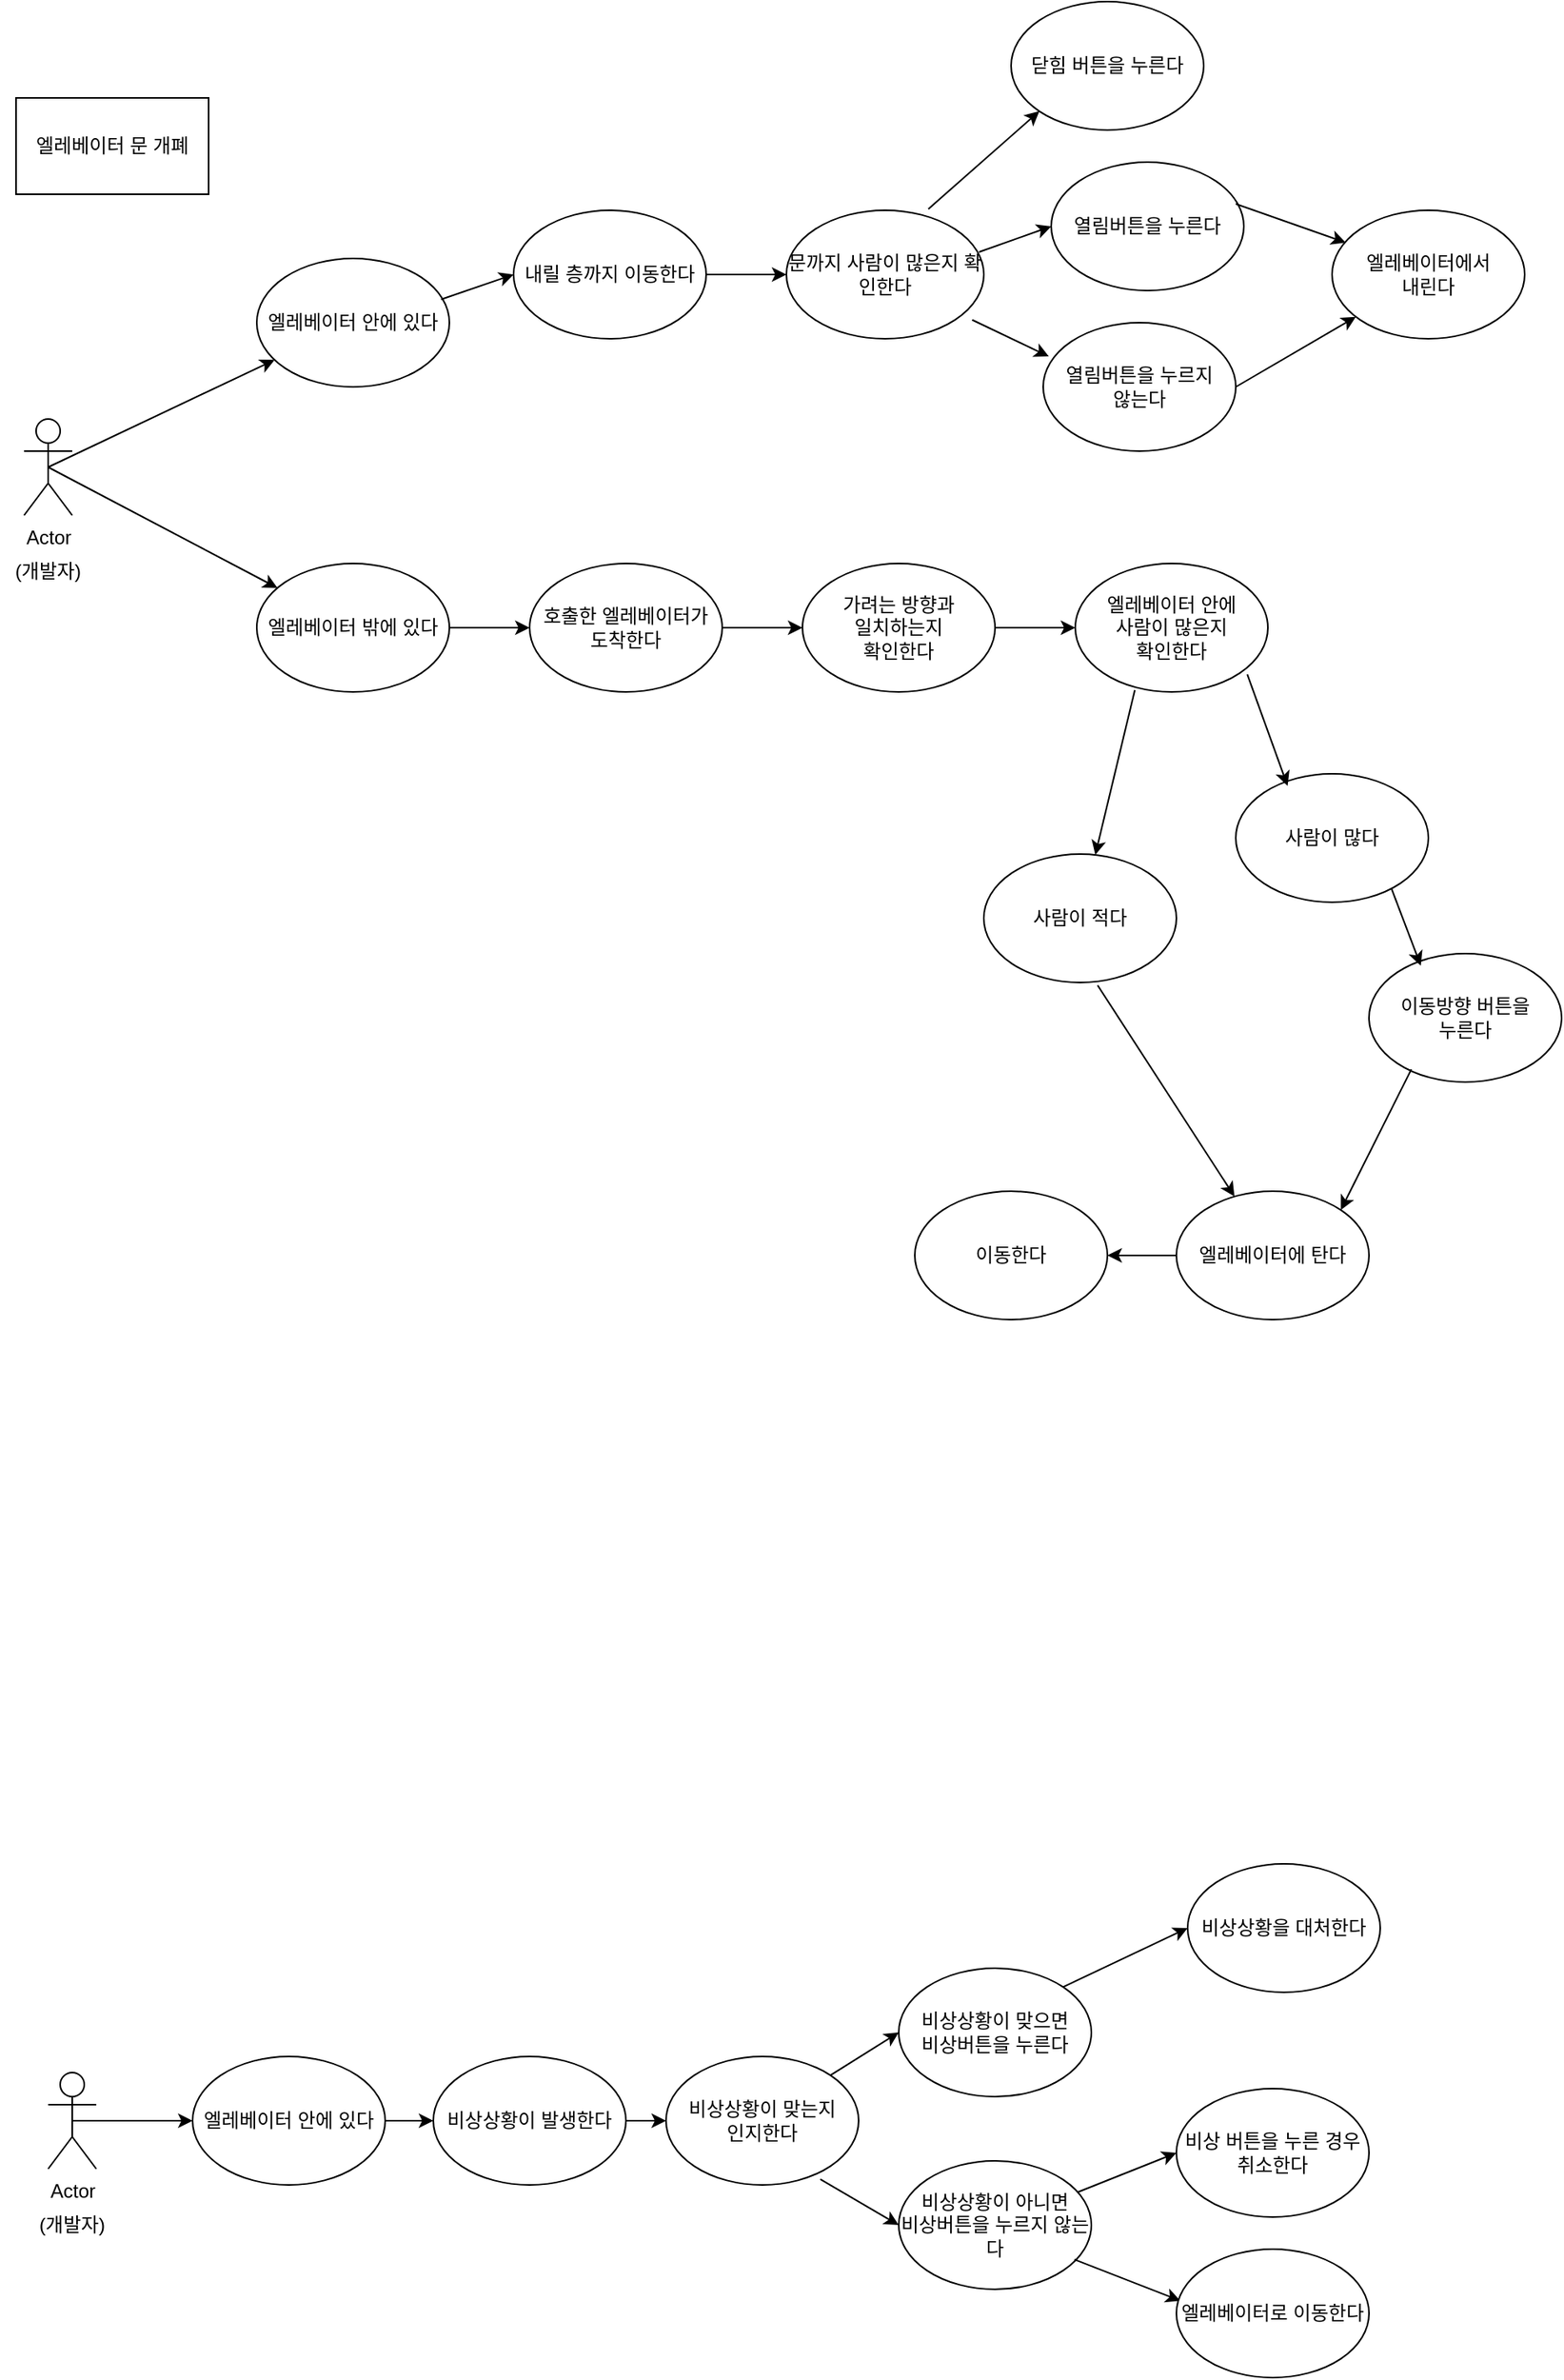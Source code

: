 <mxfile version="22.0.4" type="github">
  <diagram name="Page-1" id="e7e014a7-5840-1c2e-5031-d8a46d1fe8dd">
    <mxGraphModel dx="1663" dy="860" grid="1" gridSize="10" guides="1" tooltips="1" connect="1" arrows="1" fold="1" page="1" pageScale="1" pageWidth="1169" pageHeight="826" background="none" math="0" shadow="0">
      <root>
        <mxCell id="0" />
        <mxCell id="1" parent="0" />
        <mxCell id="N2p3bIvcnTL4cby7roMs-41" value="Actor" style="shape=umlActor;verticalLabelPosition=bottom;verticalAlign=top;html=1;outlineConnect=0;" vertex="1" parent="1">
          <mxGeometry x="65" y="1060" width="30" height="60" as="geometry" />
        </mxCell>
        <mxCell id="N2p3bIvcnTL4cby7roMs-42" value="" style="endArrow=classic;html=1;rounded=0;exitX=0.5;exitY=0.5;exitDx=0;exitDy=0;exitPerimeter=0;" edge="1" parent="1" target="N2p3bIvcnTL4cby7roMs-47" source="N2p3bIvcnTL4cby7roMs-41">
          <mxGeometry width="50" height="50" relative="1" as="geometry">
            <mxPoint x="165" y="1140" as="sourcePoint" />
            <mxPoint x="260" y="1030" as="targetPoint" />
          </mxGeometry>
        </mxCell>
        <mxCell id="N2p3bIvcnTL4cby7roMs-43" value="(개발자)" style="text;html=1;strokeColor=none;fillColor=none;align=center;verticalAlign=middle;whiteSpace=wrap;rounded=0;" vertex="1" parent="1">
          <mxGeometry x="50" y="1140" width="60" height="30" as="geometry" />
        </mxCell>
        <mxCell id="N2p3bIvcnTL4cby7roMs-44" value="" style="endArrow=classic;html=1;rounded=0;exitX=0.5;exitY=0.5;exitDx=0;exitDy=0;exitPerimeter=0;" edge="1" parent="1" target="N2p3bIvcnTL4cby7roMs-46" source="N2p3bIvcnTL4cby7roMs-41">
          <mxGeometry width="50" height="50" relative="1" as="geometry">
            <mxPoint x="95" y="1103" as="sourcePoint" />
            <mxPoint x="230" y="1270" as="targetPoint" />
          </mxGeometry>
        </mxCell>
        <mxCell id="N2p3bIvcnTL4cby7roMs-45" value="엘레베이터 문 개폐" style="rounded=0;whiteSpace=wrap;html=1;" vertex="1" parent="1">
          <mxGeometry x="60" y="860" width="120" height="60" as="geometry" />
        </mxCell>
        <mxCell id="N2p3bIvcnTL4cby7roMs-46" value="엘레베이터 밖에 있다" style="ellipse;whiteSpace=wrap;html=1;" vertex="1" parent="1">
          <mxGeometry x="210" y="1150" width="120" height="80" as="geometry" />
        </mxCell>
        <mxCell id="N2p3bIvcnTL4cby7roMs-47" value="엘레베이터 안에 있다" style="ellipse;whiteSpace=wrap;html=1;" vertex="1" parent="1">
          <mxGeometry x="210" y="960" width="120" height="80" as="geometry" />
        </mxCell>
        <mxCell id="N2p3bIvcnTL4cby7roMs-48" value="" style="endArrow=classic;html=1;rounded=0;exitX=0.957;exitY=0.319;exitDx=0;exitDy=0;exitPerimeter=0;entryX=0;entryY=0.5;entryDx=0;entryDy=0;" edge="1" parent="1" target="N2p3bIvcnTL4cby7roMs-49" source="N2p3bIvcnTL4cby7roMs-47">
          <mxGeometry width="50" height="50" relative="1" as="geometry">
            <mxPoint x="350" y="980" as="sourcePoint" />
            <mxPoint x="570" y="960" as="targetPoint" />
          </mxGeometry>
        </mxCell>
        <mxCell id="N2p3bIvcnTL4cby7roMs-49" value="내릴 층까지 이동한다" style="ellipse;whiteSpace=wrap;html=1;" vertex="1" parent="1">
          <mxGeometry x="370" y="930" width="120" height="80" as="geometry" />
        </mxCell>
        <mxCell id="N2p3bIvcnTL4cby7roMs-50" value="" style="endArrow=classic;html=1;rounded=0;exitX=1;exitY=0.5;exitDx=0;exitDy=0;entryX=0;entryY=0.5;entryDx=0;entryDy=0;" edge="1" parent="1" target="N2p3bIvcnTL4cby7roMs-51" source="N2p3bIvcnTL4cby7roMs-49">
          <mxGeometry width="50" height="50" relative="1" as="geometry">
            <mxPoint x="502" y="986" as="sourcePoint" />
            <mxPoint x="747" y="960" as="targetPoint" />
          </mxGeometry>
        </mxCell>
        <mxCell id="N2p3bIvcnTL4cby7roMs-51" value="문까지 사람이 많은지 확인한다" style="ellipse;whiteSpace=wrap;html=1;" vertex="1" parent="1">
          <mxGeometry x="540" y="930" width="123" height="80" as="geometry" />
        </mxCell>
        <mxCell id="N2p3bIvcnTL4cby7roMs-52" value="" style="endArrow=classic;html=1;rounded=0;exitX=0.957;exitY=0.319;exitDx=0;exitDy=0;exitPerimeter=0;entryX=0;entryY=0.5;entryDx=0;entryDy=0;" edge="1" parent="1" target="N2p3bIvcnTL4cby7roMs-53">
          <mxGeometry width="50" height="50" relative="1" as="geometry">
            <mxPoint x="660" y="956" as="sourcePoint" />
            <mxPoint x="905" y="930" as="targetPoint" />
          </mxGeometry>
        </mxCell>
        <mxCell id="N2p3bIvcnTL4cby7roMs-53" value="열림버튼을 누른다" style="ellipse;whiteSpace=wrap;html=1;" vertex="1" parent="1">
          <mxGeometry x="705" y="900" width="120" height="80" as="geometry" />
        </mxCell>
        <mxCell id="N2p3bIvcnTL4cby7roMs-55" value="" style="endArrow=classic;html=1;rounded=0;exitX=0.957;exitY=0.319;exitDx=0;exitDy=0;exitPerimeter=0;entryX=0.071;entryY=0.251;entryDx=0;entryDy=0;entryPerimeter=0;" edge="1" parent="1" target="N2p3bIvcnTL4cby7roMs-56">
          <mxGeometry width="50" height="50" relative="1" as="geometry">
            <mxPoint x="820" y="926" as="sourcePoint" />
            <mxPoint x="1065" y="900" as="targetPoint" />
          </mxGeometry>
        </mxCell>
        <mxCell id="N2p3bIvcnTL4cby7roMs-56" value="엘레베이터에서&lt;br&gt;내린다" style="ellipse;whiteSpace=wrap;html=1;" vertex="1" parent="1">
          <mxGeometry x="880" y="930" width="120" height="80" as="geometry" />
        </mxCell>
        <mxCell id="N2p3bIvcnTL4cby7roMs-57" value="" style="endArrow=classic;html=1;rounded=0;entryX=0.029;entryY=0.263;entryDx=0;entryDy=0;exitX=0.941;exitY=0.853;exitDx=0;exitDy=0;entryPerimeter=0;exitPerimeter=0;" edge="1" parent="1" target="N2p3bIvcnTL4cby7roMs-58" source="N2p3bIvcnTL4cby7roMs-51">
          <mxGeometry width="50" height="50" relative="1" as="geometry">
            <mxPoint x="644.809" y="1008.399" as="sourcePoint" />
            <mxPoint x="905" y="1030" as="targetPoint" />
          </mxGeometry>
        </mxCell>
        <mxCell id="N2p3bIvcnTL4cby7roMs-58" value="열림버튼을 누르지 &lt;br&gt;않는다" style="ellipse;whiteSpace=wrap;html=1;" vertex="1" parent="1">
          <mxGeometry x="700" y="1000" width="120" height="80" as="geometry" />
        </mxCell>
        <mxCell id="N2p3bIvcnTL4cby7roMs-59" value="" style="endArrow=classic;html=1;rounded=0;exitX=1;exitY=0.5;exitDx=0;exitDy=0;" edge="1" parent="1" source="N2p3bIvcnTL4cby7roMs-58" target="N2p3bIvcnTL4cby7roMs-56">
          <mxGeometry width="50" height="50" relative="1" as="geometry">
            <mxPoint x="830" y="936" as="sourcePoint" />
            <mxPoint x="920" y="960" as="targetPoint" />
          </mxGeometry>
        </mxCell>
        <mxCell id="N2p3bIvcnTL4cby7roMs-60" value="" style="endArrow=classic;html=1;rounded=0;entryX=0;entryY=1;entryDx=0;entryDy=0;exitX=0.719;exitY=-0.01;exitDx=0;exitDy=0;exitPerimeter=0;" edge="1" parent="1" target="N2p3bIvcnTL4cby7roMs-61" source="N2p3bIvcnTL4cby7roMs-51">
          <mxGeometry width="50" height="50" relative="1" as="geometry">
            <mxPoint x="618" y="926" as="sourcePoint" />
            <mxPoint x="663" y="906" as="targetPoint" />
          </mxGeometry>
        </mxCell>
        <mxCell id="N2p3bIvcnTL4cby7roMs-61" value="닫힘 버튼을 누른다" style="ellipse;whiteSpace=wrap;html=1;" vertex="1" parent="1">
          <mxGeometry x="680" y="800" width="120" height="80" as="geometry" />
        </mxCell>
        <mxCell id="N2p3bIvcnTL4cby7roMs-62" value="" style="endArrow=classic;html=1;rounded=0;exitX=1;exitY=0.5;exitDx=0;exitDy=0;entryX=0;entryY=0.5;entryDx=0;entryDy=0;" edge="1" parent="1" target="N2p3bIvcnTL4cby7roMs-63" source="N2p3bIvcnTL4cby7roMs-46">
          <mxGeometry width="50" height="50" relative="1" as="geometry">
            <mxPoint x="350" y="1207" as="sourcePoint" />
            <mxPoint x="595" y="1181" as="targetPoint" />
          </mxGeometry>
        </mxCell>
        <mxCell id="N2p3bIvcnTL4cby7roMs-63" value="호출한 엘레베이터가&lt;br&gt;도착한다" style="ellipse;whiteSpace=wrap;html=1;" vertex="1" parent="1">
          <mxGeometry x="380" y="1150" width="120" height="80" as="geometry" />
        </mxCell>
        <mxCell id="N2p3bIvcnTL4cby7roMs-64" value="" style="endArrow=classic;html=1;rounded=0;entryX=0;entryY=0.5;entryDx=0;entryDy=0;exitX=1;exitY=0.5;exitDx=0;exitDy=0;" edge="1" parent="1" target="N2p3bIvcnTL4cby7roMs-65" source="N2p3bIvcnTL4cby7roMs-63">
          <mxGeometry width="50" height="50" relative="1" as="geometry">
            <mxPoint x="510" y="1191" as="sourcePoint" />
            <mxPoint x="774" y="1181" as="targetPoint" />
          </mxGeometry>
        </mxCell>
        <mxCell id="N2p3bIvcnTL4cby7roMs-65" value="가려는 방향과 &lt;br&gt;일치하는지&lt;br&gt;확인한다" style="ellipse;whiteSpace=wrap;html=1;" vertex="1" parent="1">
          <mxGeometry x="550" y="1150" width="120" height="80" as="geometry" />
        </mxCell>
        <mxCell id="N2p3bIvcnTL4cby7roMs-67" value="" style="endArrow=classic;html=1;rounded=0;entryX=0;entryY=0.5;entryDx=0;entryDy=0;exitX=1;exitY=0.5;exitDx=0;exitDy=0;" edge="1" parent="1" target="N2p3bIvcnTL4cby7roMs-68" source="N2p3bIvcnTL4cby7roMs-65">
          <mxGeometry width="50" height="50" relative="1" as="geometry">
            <mxPoint x="694" y="1190" as="sourcePoint" />
            <mxPoint x="953" y="1180" as="targetPoint" />
          </mxGeometry>
        </mxCell>
        <mxCell id="N2p3bIvcnTL4cby7roMs-68" value="엘레베이터 안에 &lt;br&gt;사람이 많은지 &lt;br&gt;확인한다" style="ellipse;whiteSpace=wrap;html=1;" vertex="1" parent="1">
          <mxGeometry x="720" y="1150" width="120" height="80" as="geometry" />
        </mxCell>
        <mxCell id="N2p3bIvcnTL4cby7roMs-69" value="사람이 적다" style="ellipse;whiteSpace=wrap;html=1;" vertex="1" parent="1">
          <mxGeometry x="663" y="1331" width="120" height="80" as="geometry" />
        </mxCell>
        <mxCell id="N2p3bIvcnTL4cby7roMs-70" value="사람이 많다" style="ellipse;whiteSpace=wrap;html=1;" vertex="1" parent="1">
          <mxGeometry x="820" y="1281" width="120" height="80" as="geometry" />
        </mxCell>
        <mxCell id="N2p3bIvcnTL4cby7roMs-72" value="" style="endArrow=classic;html=1;rounded=0;exitX=0.309;exitY=0.986;exitDx=0;exitDy=0;exitPerimeter=0;" edge="1" parent="1" source="N2p3bIvcnTL4cby7roMs-68" target="N2p3bIvcnTL4cby7roMs-69">
          <mxGeometry width="50" height="50" relative="1" as="geometry">
            <mxPoint x="680" y="1200" as="sourcePoint" />
            <mxPoint x="730" y="1200" as="targetPoint" />
          </mxGeometry>
        </mxCell>
        <mxCell id="N2p3bIvcnTL4cby7roMs-73" value="" style="endArrow=classic;html=1;rounded=0;exitX=0.893;exitY=0.863;exitDx=0;exitDy=0;exitPerimeter=0;entryX=0.269;entryY=0.094;entryDx=0;entryDy=0;entryPerimeter=0;" edge="1" parent="1" source="N2p3bIvcnTL4cby7roMs-68" target="N2p3bIvcnTL4cby7roMs-70">
          <mxGeometry width="50" height="50" relative="1" as="geometry">
            <mxPoint x="767" y="1239" as="sourcePoint" />
            <mxPoint x="742" y="1341" as="targetPoint" />
          </mxGeometry>
        </mxCell>
        <mxCell id="N2p3bIvcnTL4cby7roMs-74" value="이동방향 버튼을&lt;br&gt;누른다" style="ellipse;whiteSpace=wrap;html=1;" vertex="1" parent="1">
          <mxGeometry x="903" y="1393" width="120" height="80" as="geometry" />
        </mxCell>
        <mxCell id="N2p3bIvcnTL4cby7roMs-75" value="" style="endArrow=classic;html=1;rounded=0;exitX=0.809;exitY=0.896;exitDx=0;exitDy=0;exitPerimeter=0;entryX=0.269;entryY=0.094;entryDx=0;entryDy=0;entryPerimeter=0;" edge="1" parent="1" target="N2p3bIvcnTL4cby7roMs-74" source="N2p3bIvcnTL4cby7roMs-70">
          <mxGeometry width="50" height="50" relative="1" as="geometry">
            <mxPoint x="950" y="1341" as="sourcePoint" />
            <mxPoint x="865" y="1463" as="targetPoint" />
          </mxGeometry>
        </mxCell>
        <mxCell id="N2p3bIvcnTL4cby7roMs-76" value="엘레베이터에 탄다" style="ellipse;whiteSpace=wrap;html=1;" vertex="1" parent="1">
          <mxGeometry x="783" y="1541" width="120" height="80" as="geometry" />
        </mxCell>
        <mxCell id="N2p3bIvcnTL4cby7roMs-77" value="" style="endArrow=classic;html=1;rounded=0;exitX=0.591;exitY=1.022;exitDx=0;exitDy=0;exitPerimeter=0;" edge="1" parent="1" target="N2p3bIvcnTL4cby7roMs-76" source="N2p3bIvcnTL4cby7roMs-69">
          <mxGeometry width="50" height="50" relative="1" as="geometry">
            <mxPoint x="794" y="1331" as="sourcePoint" />
            <mxPoint x="767" y="1302" as="targetPoint" />
          </mxGeometry>
        </mxCell>
        <mxCell id="N2p3bIvcnTL4cby7roMs-78" value="" style="endArrow=classic;html=1;rounded=0;exitX=0.22;exitY=0.901;exitDx=0;exitDy=0;exitPerimeter=0;entryX=1;entryY=0;entryDx=0;entryDy=0;" edge="1" parent="1" source="N2p3bIvcnTL4cby7roMs-74" target="N2p3bIvcnTL4cby7roMs-76">
          <mxGeometry width="50" height="50" relative="1" as="geometry">
            <mxPoint x="1005" y="1461" as="sourcePoint" />
            <mxPoint x="980" y="1564" as="targetPoint" />
          </mxGeometry>
        </mxCell>
        <mxCell id="N2p3bIvcnTL4cby7roMs-79" value="이동한다" style="ellipse;whiteSpace=wrap;html=1;" vertex="1" parent="1">
          <mxGeometry x="620" y="1541" width="120" height="80" as="geometry" />
        </mxCell>
        <mxCell id="N2p3bIvcnTL4cby7roMs-80" value="" style="endArrow=classic;html=1;rounded=0;exitX=0;exitY=0.5;exitDx=0;exitDy=0;entryX=1;entryY=0.5;entryDx=0;entryDy=0;" edge="1" parent="1" source="N2p3bIvcnTL4cby7roMs-76" target="N2p3bIvcnTL4cby7roMs-79">
          <mxGeometry width="50" height="50" relative="1" as="geometry">
            <mxPoint x="754" y="1563" as="sourcePoint" />
            <mxPoint x="740" y="1471" as="targetPoint" />
          </mxGeometry>
        </mxCell>
        <mxCell id="N2p3bIvcnTL4cby7roMs-84" value="Actor" style="shape=umlActor;verticalLabelPosition=bottom;verticalAlign=top;html=1;outlineConnect=0;" vertex="1" parent="1">
          <mxGeometry x="80" y="2090" width="30" height="60" as="geometry" />
        </mxCell>
        <mxCell id="N2p3bIvcnTL4cby7roMs-85" value="(개발자)" style="text;html=1;strokeColor=none;fillColor=none;align=center;verticalAlign=middle;whiteSpace=wrap;rounded=0;" vertex="1" parent="1">
          <mxGeometry x="65" y="2170" width="60" height="30" as="geometry" />
        </mxCell>
        <mxCell id="N2p3bIvcnTL4cby7roMs-86" value="" style="endArrow=classic;html=1;rounded=0;exitX=1;exitY=0.5;exitDx=0;exitDy=0;entryX=0;entryY=0.5;entryDx=0;entryDy=0;" edge="1" parent="1" target="N2p3bIvcnTL4cby7roMs-89" source="N2p3bIvcnTL4cby7roMs-91">
          <mxGeometry width="50" height="50" relative="1" as="geometry">
            <mxPoint x="280" y="2130" as="sourcePoint" />
            <mxPoint x="460" y="2070" as="targetPoint" />
          </mxGeometry>
        </mxCell>
        <mxCell id="N2p3bIvcnTL4cby7roMs-87" value="" style="endArrow=classic;html=1;rounded=0;exitX=1;exitY=0.5;exitDx=0;exitDy=0;entryX=0;entryY=0.5;entryDx=0;entryDy=0;" edge="1" parent="1" target="N2p3bIvcnTL4cby7roMs-88" source="N2p3bIvcnTL4cby7roMs-89">
          <mxGeometry width="50" height="50" relative="1" as="geometry">
            <mxPoint x="489.4" y="2130" as="sourcePoint" />
            <mxPoint x="630" y="2300.48" as="targetPoint" />
            <Array as="points">
              <mxPoint x="450" y="2120" />
            </Array>
          </mxGeometry>
        </mxCell>
        <mxCell id="N2p3bIvcnTL4cby7roMs-88" value="비상상황이 맞는지 &lt;br&gt;인지한다" style="ellipse;whiteSpace=wrap;html=1;" vertex="1" parent="1">
          <mxGeometry x="465" y="2080" width="120" height="80" as="geometry" />
        </mxCell>
        <mxCell id="N2p3bIvcnTL4cby7roMs-89" value="비상상황이 발생한다" style="ellipse;whiteSpace=wrap;html=1;" vertex="1" parent="1">
          <mxGeometry x="320" y="2080" width="120" height="80" as="geometry" />
        </mxCell>
        <mxCell id="N2p3bIvcnTL4cby7roMs-90" value="" style="endArrow=classic;html=1;rounded=0;exitX=0.5;exitY=0.5;exitDx=0;exitDy=0;exitPerimeter=0;" edge="1" parent="1" target="N2p3bIvcnTL4cby7roMs-91" source="N2p3bIvcnTL4cby7roMs-84">
          <mxGeometry width="50" height="50" relative="1" as="geometry">
            <mxPoint x="40" y="2220" as="sourcePoint" />
            <mxPoint x="220" y="2160" as="targetPoint" />
          </mxGeometry>
        </mxCell>
        <mxCell id="N2p3bIvcnTL4cby7roMs-91" value="엘레베이터 안에 있다" style="ellipse;whiteSpace=wrap;html=1;" vertex="1" parent="1">
          <mxGeometry x="170" y="2080" width="120" height="80" as="geometry" />
        </mxCell>
        <mxCell id="N2p3bIvcnTL4cby7roMs-93" value="비상상황이 맞으면&lt;br&gt;비상버튼을 누른다" style="ellipse;whiteSpace=wrap;html=1;" vertex="1" parent="1">
          <mxGeometry x="610" y="2025" width="120" height="80" as="geometry" />
        </mxCell>
        <mxCell id="N2p3bIvcnTL4cby7roMs-95" value="" style="endArrow=classic;html=1;rounded=0;exitX=1;exitY=0;exitDx=0;exitDy=0;entryX=0;entryY=0.5;entryDx=0;entryDy=0;" edge="1" parent="1" source="N2p3bIvcnTL4cby7roMs-88" target="N2p3bIvcnTL4cby7roMs-93">
          <mxGeometry width="50" height="50" relative="1" as="geometry">
            <mxPoint x="105" y="2130" as="sourcePoint" />
            <mxPoint x="180" y="2130" as="targetPoint" />
          </mxGeometry>
        </mxCell>
        <mxCell id="N2p3bIvcnTL4cby7roMs-96" value="비상상황이 아니면&lt;br&gt;비상버튼을 누르지 않는다" style="ellipse;whiteSpace=wrap;html=1;" vertex="1" parent="1">
          <mxGeometry x="610" y="2145" width="120" height="80" as="geometry" />
        </mxCell>
        <mxCell id="N2p3bIvcnTL4cby7roMs-97" value="" style="endArrow=classic;html=1;rounded=0;exitX=0.801;exitY=0.956;exitDx=0;exitDy=0;entryX=0;entryY=0.5;entryDx=0;entryDy=0;exitPerimeter=0;" edge="1" parent="1" target="N2p3bIvcnTL4cby7roMs-96" source="N2p3bIvcnTL4cby7roMs-88">
          <mxGeometry width="50" height="50" relative="1" as="geometry">
            <mxPoint x="559.426" y="2150.004" as="sourcePoint" />
            <mxPoint x="190" y="2276.72" as="targetPoint" />
          </mxGeometry>
        </mxCell>
        <mxCell id="N2p3bIvcnTL4cby7roMs-98" value="비상상황을 대처한다" style="ellipse;whiteSpace=wrap;html=1;" vertex="1" parent="1">
          <mxGeometry x="790" y="1960" width="120" height="80" as="geometry" />
        </mxCell>
        <mxCell id="N2p3bIvcnTL4cby7roMs-99" value="" style="endArrow=classic;html=1;rounded=0;exitX=1;exitY=0;exitDx=0;exitDy=0;entryX=0;entryY=0.5;entryDx=0;entryDy=0;" edge="1" parent="1" target="N2p3bIvcnTL4cby7roMs-98" source="N2p3bIvcnTL4cby7roMs-93">
          <mxGeometry width="50" height="50" relative="1" as="geometry">
            <mxPoint x="798.5" y="2007" as="sourcePoint" />
            <mxPoint x="411.5" y="2045" as="targetPoint" />
          </mxGeometry>
        </mxCell>
        <mxCell id="N2p3bIvcnTL4cby7roMs-100" value="" style="endArrow=classic;html=1;rounded=0;exitX=0.912;exitY=0.768;exitDx=0;exitDy=0;entryX=0.02;entryY=0.402;entryDx=0;entryDy=0;exitPerimeter=0;entryPerimeter=0;" edge="1" parent="1" source="N2p3bIvcnTL4cby7roMs-96" target="N2p3bIvcnTL4cby7roMs-101">
          <mxGeometry width="50" height="50" relative="1" as="geometry">
            <mxPoint x="730" y="2210" as="sourcePoint" />
            <mxPoint x="779" y="2239" as="targetPoint" />
          </mxGeometry>
        </mxCell>
        <mxCell id="N2p3bIvcnTL4cby7roMs-101" value="엘레베이터로 이동한다" style="ellipse;whiteSpace=wrap;html=1;" vertex="1" parent="1">
          <mxGeometry x="783" y="2200" width="120" height="80" as="geometry" />
        </mxCell>
        <mxCell id="N2p3bIvcnTL4cby7roMs-102" value="비상 버튼을 누른 경우&lt;br&gt;취소한다" style="ellipse;whiteSpace=wrap;html=1;" vertex="1" parent="1">
          <mxGeometry x="783" y="2100" width="120" height="80" as="geometry" />
        </mxCell>
        <mxCell id="N2p3bIvcnTL4cby7roMs-103" value="" style="endArrow=classic;html=1;rounded=0;entryX=0;entryY=0.5;entryDx=0;entryDy=0;" edge="1" parent="1" target="N2p3bIvcnTL4cby7roMs-102" source="N2p3bIvcnTL4cby7roMs-96">
          <mxGeometry width="50" height="50" relative="1" as="geometry">
            <mxPoint x="730" y="2177" as="sourcePoint" />
            <mxPoint x="429.5" y="2185" as="targetPoint" />
          </mxGeometry>
        </mxCell>
      </root>
    </mxGraphModel>
  </diagram>
</mxfile>
